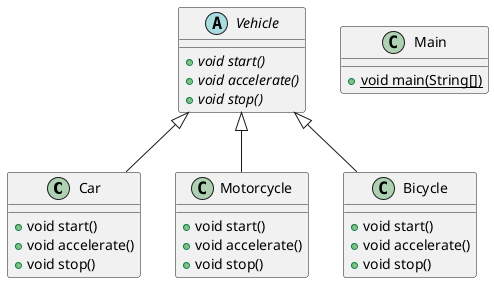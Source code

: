 @startuml
class Car {
+ void start()
+ void accelerate()
+ void stop()
}

abstract class Vehicle {
+ {abstract}void start()
+ {abstract}void accelerate()
+ {abstract}void stop()
}

class Motorcycle {
+ void start()
+ void accelerate()
+ void stop()
}

class Main {
+ {static} void main(String[])
}

class Bicycle {
+ void start()
+ void accelerate()
+ void stop()
}



Vehicle <|-- Car
Vehicle <|-- Motorcycle
Vehicle <|-- Bicycle
@enduml